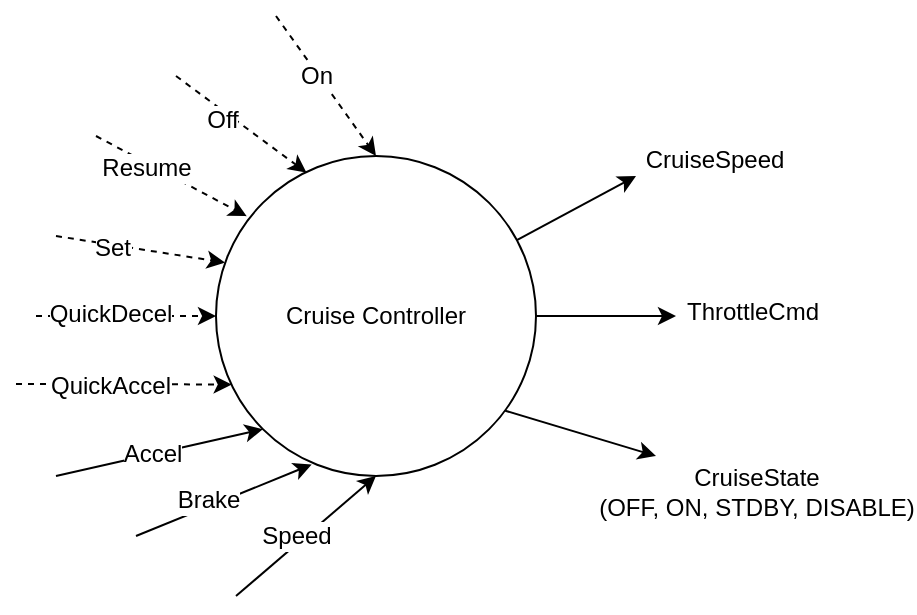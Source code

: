 <mxfile version="12.9.3" type="device"><diagram id="xCBsi5gH17o_qsEy8k9m" name="Page-1"><mxGraphModel dx="621" dy="461" grid="1" gridSize="10" guides="1" tooltips="1" connect="1" arrows="1" fold="1" page="1" pageScale="1" pageWidth="1654" pageHeight="1169" math="0" shadow="0"><root><mxCell id="0"/><mxCell id="1" parent="0"/><mxCell id="Pm4vvSuku9IKlKCHAMJ--1" value="Cruise Controller" style="ellipse;whiteSpace=wrap;html=1;aspect=fixed;" parent="1" vertex="1"><mxGeometry x="180" y="140" width="160" height="160" as="geometry"/></mxCell><mxCell id="Pm4vvSuku9IKlKCHAMJ--7" value="" style="endArrow=classic;html=1;entryX=0.5;entryY=0;entryDx=0;entryDy=0;dashed=1;" parent="1" target="Pm4vvSuku9IKlKCHAMJ--1" edge="1"><mxGeometry width="50" height="50" relative="1" as="geometry"><mxPoint x="210" y="70" as="sourcePoint"/><mxPoint x="500" y="70" as="targetPoint"/></mxGeometry></mxCell><mxCell id="Pm4vvSuku9IKlKCHAMJ--8" value="On" style="text;html=1;align=center;verticalAlign=middle;resizable=0;points=[];labelBackgroundColor=#ffffff;" parent="Pm4vvSuku9IKlKCHAMJ--7" vertex="1" connectable="0"><mxGeometry x="-0.351" y="-1" relative="1" as="geometry"><mxPoint x="4.54" y="6.63" as="offset"/></mxGeometry></mxCell><mxCell id="Pm4vvSuku9IKlKCHAMJ--10" value="" style="endArrow=classic;html=1;entryX=0.283;entryY=0.052;entryDx=0;entryDy=0;entryPerimeter=0;dashed=1;" parent="1" target="Pm4vvSuku9IKlKCHAMJ--1" edge="1"><mxGeometry width="50" height="50" relative="1" as="geometry"><mxPoint x="160" y="100" as="sourcePoint"/><mxPoint x="360" y="60" as="targetPoint"/></mxGeometry></mxCell><mxCell id="Pm4vvSuku9IKlKCHAMJ--12" value="Off" style="text;html=1;align=center;verticalAlign=middle;resizable=0;points=[];labelBackgroundColor=#ffffff;" parent="Pm4vvSuku9IKlKCHAMJ--10" vertex="1" connectable="0"><mxGeometry x="0.045" y="2" relative="1" as="geometry"><mxPoint x="-12.47" y="-1.52" as="offset"/></mxGeometry></mxCell><mxCell id="Pm4vvSuku9IKlKCHAMJ--11" value="" style="endArrow=classic;html=1;entryX=0.096;entryY=0.188;entryDx=0;entryDy=0;entryPerimeter=0;dashed=1;" parent="1" target="Pm4vvSuku9IKlKCHAMJ--1" edge="1"><mxGeometry width="50" height="50" relative="1" as="geometry"><mxPoint x="120" y="130" as="sourcePoint"/><mxPoint x="360" y="60" as="targetPoint"/></mxGeometry></mxCell><mxCell id="Pm4vvSuku9IKlKCHAMJ--13" value="Resume" style="text;html=1;align=center;verticalAlign=middle;resizable=0;points=[];labelBackgroundColor=#ffffff;" parent="Pm4vvSuku9IKlKCHAMJ--11" vertex="1" connectable="0"><mxGeometry x="0.105" y="-2" relative="1" as="geometry"><mxPoint x="-16.22" y="-7.91" as="offset"/></mxGeometry></mxCell><mxCell id="Pm4vvSuku9IKlKCHAMJ--18" value="" style="endArrow=classic;html=1;entryX=0;entryY=0.5;entryDx=0;entryDy=0;dashed=1;" parent="1" target="Pm4vvSuku9IKlKCHAMJ--1" edge="1"><mxGeometry width="50" height="50" relative="1" as="geometry"><mxPoint x="90" y="220" as="sourcePoint"/><mxPoint x="480" y="210" as="targetPoint"/></mxGeometry></mxCell><mxCell id="Pm4vvSuku9IKlKCHAMJ--26" value="QuickDecel" style="text;html=1;align=center;verticalAlign=middle;resizable=0;points=[];labelBackgroundColor=#ffffff;" parent="Pm4vvSuku9IKlKCHAMJ--18" vertex="1" connectable="0"><mxGeometry x="-0.194" y="1" relative="1" as="geometry"><mxPoint as="offset"/></mxGeometry></mxCell><mxCell id="Pm4vvSuku9IKlKCHAMJ--20" value="" style="endArrow=classic;html=1;entryX=0.028;entryY=0.333;entryDx=0;entryDy=0;entryPerimeter=0;dashed=1;" parent="1" target="Pm4vvSuku9IKlKCHAMJ--1" edge="1"><mxGeometry width="50" height="50" relative="1" as="geometry"><mxPoint x="100" y="180" as="sourcePoint"/><mxPoint x="480" y="210" as="targetPoint"/></mxGeometry></mxCell><mxCell id="Pm4vvSuku9IKlKCHAMJ--25" value="Set" style="text;html=1;align=center;verticalAlign=middle;resizable=0;points=[];labelBackgroundColor=#ffffff;" parent="Pm4vvSuku9IKlKCHAMJ--20" vertex="1" connectable="0"><mxGeometry x="-0.335" y="-1" relative="1" as="geometry"><mxPoint as="offset"/></mxGeometry></mxCell><mxCell id="Pm4vvSuku9IKlKCHAMJ--21" value="" style="endArrow=classic;html=1;entryX=0.049;entryY=0.714;entryDx=0;entryDy=0;entryPerimeter=0;dashed=1;" parent="1" target="Pm4vvSuku9IKlKCHAMJ--1" edge="1"><mxGeometry width="50" height="50" relative="1" as="geometry"><mxPoint x="80" y="254" as="sourcePoint"/><mxPoint x="480" y="210" as="targetPoint"/></mxGeometry></mxCell><mxCell id="Pm4vvSuku9IKlKCHAMJ--27" value="QuickAccel" style="text;html=1;align=center;verticalAlign=middle;resizable=0;points=[];labelBackgroundColor=#ffffff;" parent="Pm4vvSuku9IKlKCHAMJ--21" vertex="1" connectable="0"><mxGeometry x="-0.134" y="-1" relative="1" as="geometry"><mxPoint as="offset"/></mxGeometry></mxCell><mxCell id="Pm4vvSuku9IKlKCHAMJ--22" value="" style="endArrow=classic;html=1;entryX=0;entryY=1;entryDx=0;entryDy=0;" parent="1" target="Pm4vvSuku9IKlKCHAMJ--1" edge="1"><mxGeometry width="50" height="50" relative="1" as="geometry"><mxPoint x="100" y="300" as="sourcePoint"/><mxPoint x="480" y="210" as="targetPoint"/></mxGeometry></mxCell><mxCell id="Pm4vvSuku9IKlKCHAMJ--28" value="Accel" style="text;html=1;align=center;verticalAlign=middle;resizable=0;points=[];labelBackgroundColor=#ffffff;" parent="Pm4vvSuku9IKlKCHAMJ--22" vertex="1" connectable="0"><mxGeometry x="-0.077" relative="1" as="geometry"><mxPoint as="offset"/></mxGeometry></mxCell><mxCell id="Pm4vvSuku9IKlKCHAMJ--23" value="" style="endArrow=classic;html=1;entryX=0.299;entryY=0.964;entryDx=0;entryDy=0;entryPerimeter=0;" parent="1" target="Pm4vvSuku9IKlKCHAMJ--1" edge="1"><mxGeometry width="50" height="50" relative="1" as="geometry"><mxPoint x="140" y="330" as="sourcePoint"/><mxPoint x="480" y="210" as="targetPoint"/></mxGeometry></mxCell><mxCell id="Pm4vvSuku9IKlKCHAMJ--29" value="Brake" style="text;html=1;align=center;verticalAlign=middle;resizable=0;points=[];labelBackgroundColor=#ffffff;" parent="Pm4vvSuku9IKlKCHAMJ--23" vertex="1" connectable="0"><mxGeometry x="-0.156" y="3" relative="1" as="geometry"><mxPoint as="offset"/></mxGeometry></mxCell><mxCell id="Pm4vvSuku9IKlKCHAMJ--24" value="" style="endArrow=classic;html=1;entryX=0.5;entryY=1;entryDx=0;entryDy=0;" parent="1" target="Pm4vvSuku9IKlKCHAMJ--1" edge="1"><mxGeometry width="50" height="50" relative="1" as="geometry"><mxPoint x="190" y="360" as="sourcePoint"/><mxPoint x="480" y="210" as="targetPoint"/></mxGeometry></mxCell><mxCell id="Pm4vvSuku9IKlKCHAMJ--30" value="Speed" style="text;html=1;align=center;verticalAlign=middle;resizable=0;points=[];labelBackgroundColor=#ffffff;" parent="Pm4vvSuku9IKlKCHAMJ--24" vertex="1" connectable="0"><mxGeometry x="0.089" y="-1" relative="1" as="geometry"><mxPoint x="-8.83" y="1.97" as="offset"/></mxGeometry></mxCell><mxCell id="Pm4vvSuku9IKlKCHAMJ--35" value="" style="endArrow=classic;html=1;" parent="1" source="Pm4vvSuku9IKlKCHAMJ--1" edge="1"><mxGeometry width="50" height="50" relative="1" as="geometry"><mxPoint x="530" y="210" as="sourcePoint"/><mxPoint x="390" y="150" as="targetPoint"/></mxGeometry></mxCell><mxCell id="Pm4vvSuku9IKlKCHAMJ--37" value="CruiseSpeed" style="text;html=1;align=center;verticalAlign=middle;resizable=0;points=[];labelBackgroundColor=#ffffff;" parent="Pm4vvSuku9IKlKCHAMJ--35" vertex="1" connectable="0"><mxGeometry x="0.213" y="-1" relative="1" as="geometry"><mxPoint x="61.94" y="-21.79" as="offset"/></mxGeometry></mxCell><mxCell id="Pm4vvSuku9IKlKCHAMJ--36" value="" style="endArrow=classic;html=1;exitX=1;exitY=0.5;exitDx=0;exitDy=0;" parent="1" source="Pm4vvSuku9IKlKCHAMJ--1" edge="1"><mxGeometry width="50" height="50" relative="1" as="geometry"><mxPoint x="530" y="210" as="sourcePoint"/><mxPoint x="410" y="220" as="targetPoint"/><Array as="points"><mxPoint x="410" y="220"/></Array></mxGeometry></mxCell><mxCell id="Pm4vvSuku9IKlKCHAMJ--41" value="ThrottleCmd" style="text;html=1;align=center;verticalAlign=middle;resizable=0;points=[];labelBackgroundColor=#ffffff;" parent="Pm4vvSuku9IKlKCHAMJ--36" vertex="1" connectable="0"><mxGeometry x="0.077" y="-16" relative="1" as="geometry"><mxPoint x="69.88" y="-18" as="offset"/></mxGeometry></mxCell><mxCell id="Pm4vvSuku9IKlKCHAMJ--39" value="" style="endArrow=classic;html=1;exitX=0.904;exitY=0.796;exitDx=0;exitDy=0;exitPerimeter=0;" parent="1" source="Pm4vvSuku9IKlKCHAMJ--1" edge="1"><mxGeometry width="50" height="50" relative="1" as="geometry"><mxPoint x="327.0" y="268.24" as="sourcePoint"/><mxPoint x="400" y="290" as="targetPoint"/></mxGeometry></mxCell><mxCell id="Pm4vvSuku9IKlKCHAMJ--40" value="CruiseState&lt;br&gt;(OFF, ON, STDBY, DISABLE)" style="text;html=1;align=center;verticalAlign=middle;resizable=0;points=[];labelBackgroundColor=#ffffff;" parent="Pm4vvSuku9IKlKCHAMJ--39" vertex="1" connectable="0"><mxGeometry x="0.213" y="-1" relative="1" as="geometry"><mxPoint x="80.34" y="25.43" as="offset"/></mxGeometry></mxCell></root></mxGraphModel></diagram></mxfile>